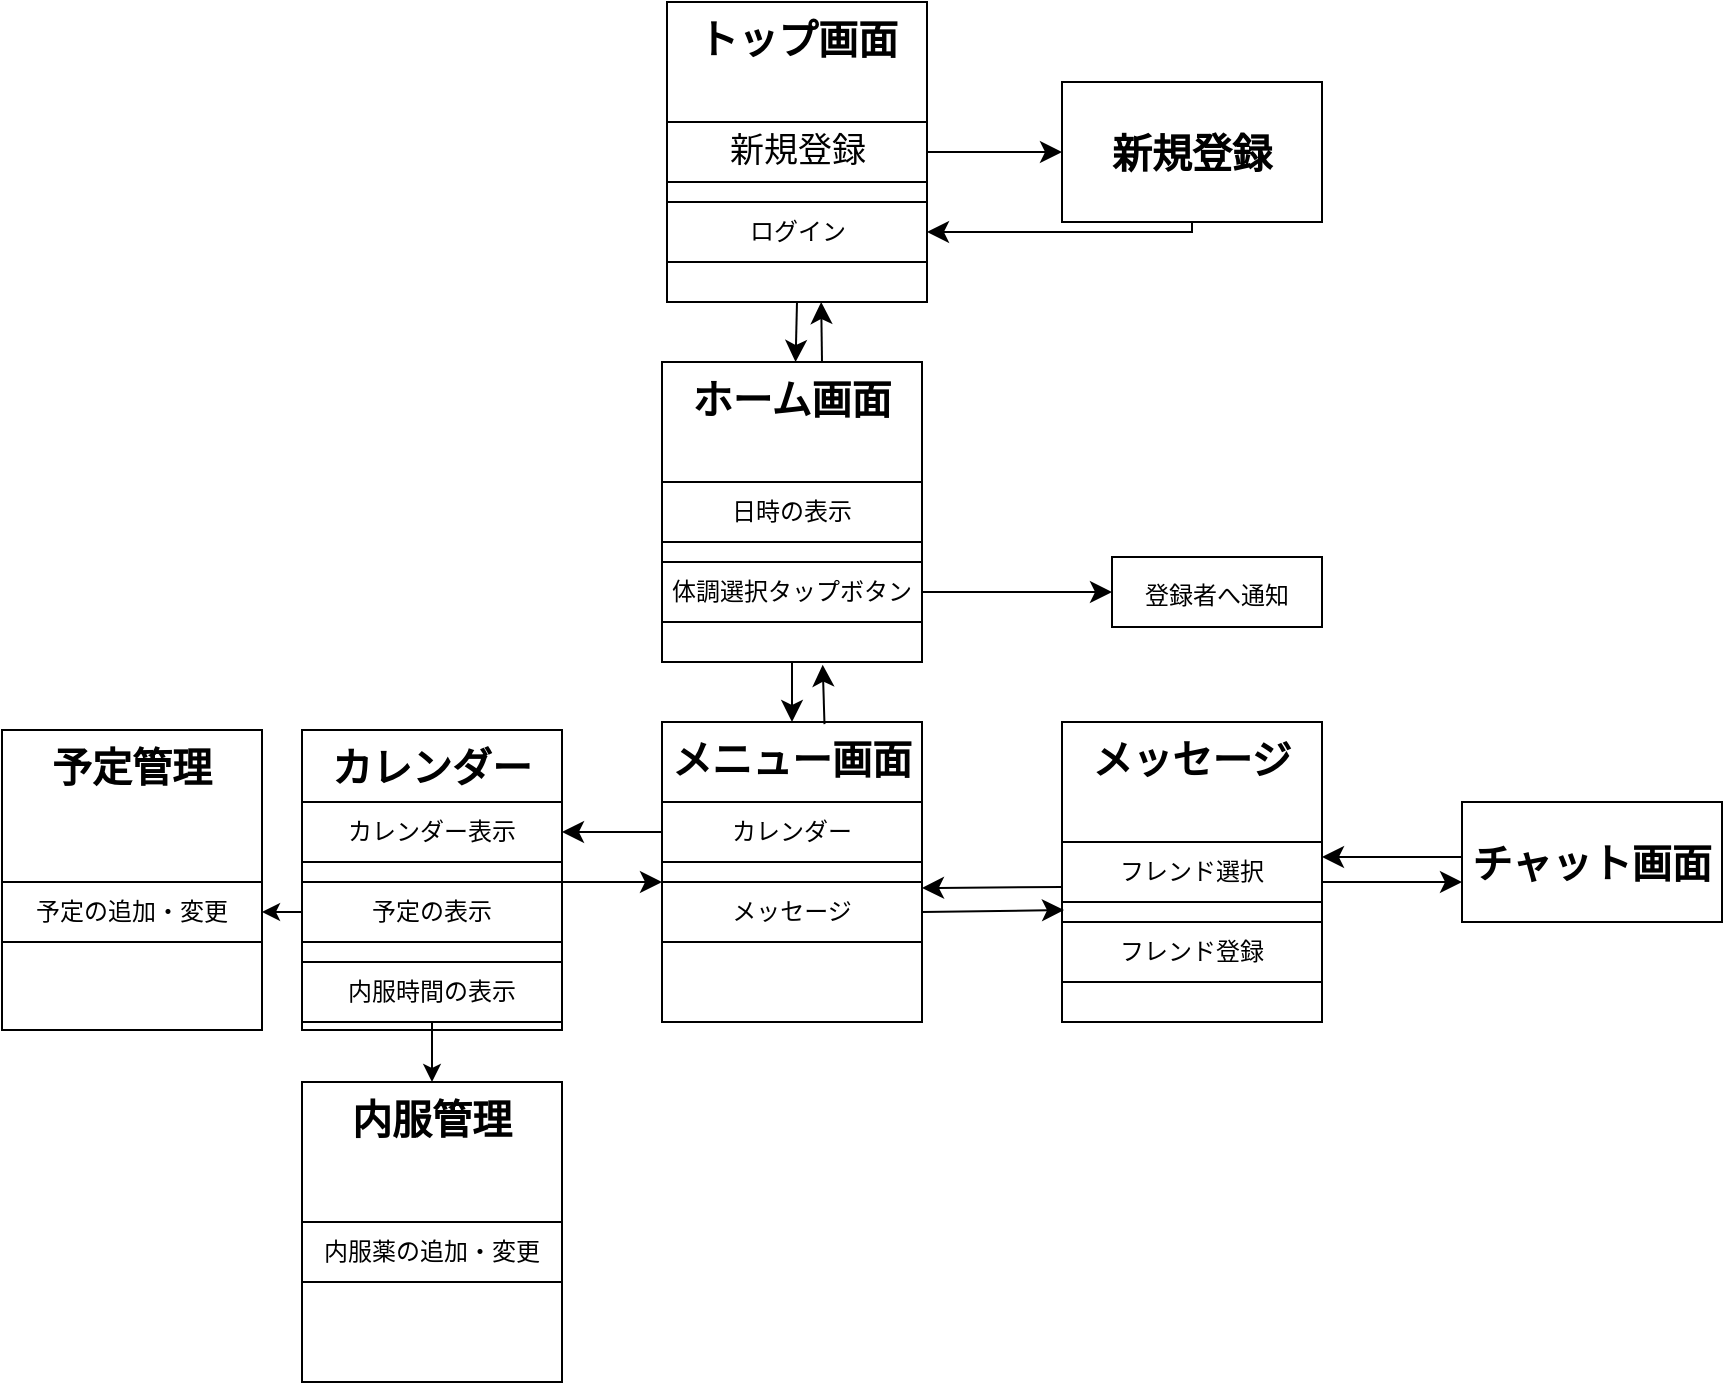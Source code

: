 <mxfile version="22.1.20" type="github">
  <diagram name="ページ1" id="Q2Ya9xMUk2xHWxwP_7T7">
    <mxGraphModel dx="1050" dy="557" grid="1" gridSize="10" guides="1" tooltips="1" connect="1" arrows="1" fold="1" page="1" pageScale="1" pageWidth="1169" pageHeight="827" math="0" shadow="0">
      <root>
        <mxCell id="0" />
        <mxCell id="1" parent="0" />
        <mxCell id="wF62uJ5CvshdJTcdhQYN-43" value="&lt;b style=&quot;border-color: var(--border-color); font-size: 20px; text-align: justify;&quot;&gt;メッセージ&lt;/b&gt;" style="rounded=0;whiteSpace=wrap;html=1;fontSize=16;verticalAlign=top;" parent="1" vertex="1">
          <mxGeometry x="560" y="410" width="130" height="150" as="geometry" />
        </mxCell>
        <mxCell id="wF62uJ5CvshdJTcdhQYN-39" value="&lt;b style=&quot;border-color: var(--border-color); font-size: 20px; text-align: justify;&quot;&gt;カレンダー&lt;/b&gt;" style="rounded=0;whiteSpace=wrap;html=1;fontSize=16;verticalAlign=top;" parent="1" vertex="1">
          <mxGeometry x="180" y="414" width="130" height="150" as="geometry" />
        </mxCell>
        <mxCell id="wF62uJ5CvshdJTcdhQYN-40" value="&lt;b style=&quot;border-color: var(--border-color); font-size: 12px; text-align: justify; background-color: initial;&quot;&gt;&lt;font style=&quot;border-color: var(--border-color); font-size: 20px;&quot;&gt;メニュー画面&lt;/font&gt;&lt;/b&gt;" style="rounded=0;whiteSpace=wrap;html=1;fontSize=16;verticalAlign=top;" parent="1" vertex="1">
          <mxGeometry x="360" y="410" width="130" height="150" as="geometry" />
        </mxCell>
        <mxCell id="wF62uJ5CvshdJTcdhQYN-54" style="edgeStyle=none;curved=1;rounded=0;orthogonalLoop=1;jettySize=auto;html=1;exitX=0.5;exitY=1;exitDx=0;exitDy=0;fontSize=12;startSize=8;endSize=8;" parent="1" source="wF62uJ5CvshdJTcdhQYN-38" edge="1">
          <mxGeometry relative="1" as="geometry">
            <mxPoint x="425" y="410" as="targetPoint" />
          </mxGeometry>
        </mxCell>
        <mxCell id="wF62uJ5CvshdJTcdhQYN-38" value="&lt;b style=&quot;border-color: var(--border-color); font-size: 12px; text-align: justify; background-color: initial;&quot;&gt;&lt;font style=&quot;border-color: var(--border-color); font-size: 20px;&quot;&gt;ホーム画面&lt;/font&gt;&lt;/b&gt;" style="rounded=0;whiteSpace=wrap;html=1;fontSize=16;verticalAlign=top;" parent="1" vertex="1">
          <mxGeometry x="360" y="230" width="130" height="150" as="geometry" />
        </mxCell>
        <mxCell id="wF62uJ5CvshdJTcdhQYN-53" style="edgeStyle=none;curved=1;rounded=0;orthogonalLoop=1;jettySize=auto;html=1;exitX=0.5;exitY=1;exitDx=0;exitDy=0;fontSize=12;startSize=8;endSize=8;" parent="1" source="wF62uJ5CvshdJTcdhQYN-35" target="wF62uJ5CvshdJTcdhQYN-38" edge="1">
          <mxGeometry relative="1" as="geometry" />
        </mxCell>
        <mxCell id="wF62uJ5CvshdJTcdhQYN-35" value="&lt;b style=&quot;border-color: var(--border-color); font-size: 12px; text-align: justify; background-color: initial;&quot;&gt;&lt;font style=&quot;border-color: var(--border-color); font-size: 20px;&quot;&gt;トップ画面&lt;/font&gt;&lt;/b&gt;" style="rounded=0;whiteSpace=wrap;html=1;fontSize=16;verticalAlign=top;" parent="1" vertex="1">
          <mxGeometry x="362.5" y="50" width="130" height="150" as="geometry" />
        </mxCell>
        <mxCell id="W6s8UJVwXBzkDUXXLHak-12" value="日時の表示" style="rounded=0;whiteSpace=wrap;html=1;fillColor=#FFFFFF;strokeColor=#000000;" parent="1" vertex="1">
          <mxGeometry x="360" y="290" width="130" height="30" as="geometry" />
        </mxCell>
        <mxCell id="W6s8UJVwXBzkDUXXLHak-17" value="カレンダー表示" style="rounded=0;whiteSpace=wrap;html=1;fillColor=#FFFFFF;strokeColor=#000000;" parent="1" vertex="1">
          <mxGeometry x="180" y="450" width="130" height="30" as="geometry" />
        </mxCell>
        <mxCell id="W6s8UJVwXBzkDUXXLHak-19" value="メッセージ" style="rounded=0;whiteSpace=wrap;html=1;fillColor=#FFFFFF;strokeColor=#000000;" parent="1" vertex="1">
          <mxGeometry x="360" y="490" width="130" height="30" as="geometry" />
        </mxCell>
        <mxCell id="wF62uJ5CvshdJTcdhQYN-56" style="edgeStyle=none;curved=1;rounded=0;orthogonalLoop=1;jettySize=auto;html=1;exitX=1;exitY=0.5;exitDx=0;exitDy=0;entryX=0;entryY=0.5;entryDx=0;entryDy=0;fontSize=12;startSize=8;endSize=8;" parent="1" source="W6s8UJVwXBzkDUXXLHak-21" target="wF62uJ5CvshdJTcdhQYN-46" edge="1">
          <mxGeometry relative="1" as="geometry" />
        </mxCell>
        <mxCell id="W6s8UJVwXBzkDUXXLHak-21" value="体調選択タップボタン" style="rounded=0;whiteSpace=wrap;html=1;fillColor=#FFFFFF;strokeColor=#000000;" parent="1" vertex="1">
          <mxGeometry x="360" y="330" width="130" height="30" as="geometry" />
        </mxCell>
        <mxCell id="wF62uJ5CvshdJTcdhQYN-58" style="edgeStyle=none;curved=1;rounded=0;orthogonalLoop=1;jettySize=auto;html=1;exitX=0;exitY=0.5;exitDx=0;exitDy=0;entryX=1;entryY=0.5;entryDx=0;entryDy=0;fontSize=12;startSize=8;endSize=8;" parent="1" source="W6s8UJVwXBzkDUXXLHak-20" target="W6s8UJVwXBzkDUXXLHak-17" edge="1">
          <mxGeometry relative="1" as="geometry" />
        </mxCell>
        <mxCell id="W6s8UJVwXBzkDUXXLHak-20" value="カレンダー" style="rounded=0;whiteSpace=wrap;html=1;fillColor=#FFFFFF;strokeColor=#000000;" parent="1" vertex="1">
          <mxGeometry x="360" y="450" width="130" height="30" as="geometry" />
        </mxCell>
        <mxCell id="W6s8UJVwXBzkDUXXLHak-29" value="内服時間の表示" style="rounded=0;whiteSpace=wrap;html=1;fillColor=#FFFFFF;strokeColor=#000000;" parent="1" vertex="1">
          <mxGeometry x="180" y="530" width="130" height="30" as="geometry" />
        </mxCell>
        <mxCell id="W6s8UJVwXBzkDUXXLHak-30" value="予定の表示" style="rounded=0;whiteSpace=wrap;html=1;fillColor=#FFFFFF;strokeColor=#000000;" parent="1" vertex="1">
          <mxGeometry x="180" y="490" width="130" height="30" as="geometry" />
        </mxCell>
        <mxCell id="W6s8UJVwXBzkDUXXLHak-44" value="フレンド登録" style="rounded=0;whiteSpace=wrap;html=1;fillColor=#FFFFFF;strokeColor=#000000;" parent="1" vertex="1">
          <mxGeometry x="560" y="510" width="130" height="30" as="geometry" />
        </mxCell>
        <mxCell id="W6s8UJVwXBzkDUXXLHak-45" value="フレンド選択" style="rounded=0;whiteSpace=wrap;html=1;fillColor=#FFFFFF;strokeColor=#000000;" parent="1" vertex="1">
          <mxGeometry x="560" y="470" width="130" height="30" as="geometry" />
        </mxCell>
        <mxCell id="W6s8UJVwXBzkDUXXLHak-9" value="ログイン" style="rounded=0;whiteSpace=wrap;html=1;fillColor=#FFFFFF;strokeColor=#000000;" parent="1" vertex="1">
          <mxGeometry x="362.5" y="150" width="130" height="30" as="geometry" />
        </mxCell>
        <mxCell id="wF62uJ5CvshdJTcdhQYN-52" style="edgeStyle=none;curved=1;rounded=0;orthogonalLoop=1;jettySize=auto;html=1;exitX=1;exitY=0.5;exitDx=0;exitDy=0;fontSize=12;startSize=8;endSize=8;" parent="1" source="W6s8UJVwXBzkDUXXLHak-7" target="wF62uJ5CvshdJTcdhQYN-45" edge="1">
          <mxGeometry relative="1" as="geometry" />
        </mxCell>
        <mxCell id="W6s8UJVwXBzkDUXXLHak-7" value="&lt;span style=&quot;font-size: 17px;&quot;&gt;新規登録&lt;/span&gt;" style="rounded=0;whiteSpace=wrap;html=1;fillColor=#FFFFFF;strokeColor=#000000;" parent="1" vertex="1">
          <mxGeometry x="362.5" y="110" width="130" height="30" as="geometry" />
        </mxCell>
        <mxCell id="wF62uJ5CvshdJTcdhQYN-45" value="&lt;b style=&quot;border-color: var(--border-color); font-size: 12px; text-align: justify; background-color: initial;&quot;&gt;&lt;font style=&quot;border-color: var(--border-color); font-size: 20px;&quot;&gt;新規登録&lt;/font&gt;&lt;/b&gt;" style="rounded=0;whiteSpace=wrap;html=1;fontSize=16;fillColor=#FFFFFF;strokeColor=#000000;" parent="1" vertex="1">
          <mxGeometry x="560" y="90" width="130" height="70" as="geometry" />
        </mxCell>
        <mxCell id="wF62uJ5CvshdJTcdhQYN-46" value="&lt;span style=&quot;border-color: var(--border-color); text-align: justify; background-color: initial;&quot;&gt;&lt;font style=&quot;border-color: var(--border-color); font-size: 12px;&quot;&gt;登録者へ通知&lt;/font&gt;&lt;/span&gt;" style="rounded=0;whiteSpace=wrap;html=1;fontSize=16;fillColor=#FFFFFF;strokeColor=#000000;" parent="1" vertex="1">
          <mxGeometry x="585" y="327.5" width="105" height="35" as="geometry" />
        </mxCell>
        <mxCell id="wF62uJ5CvshdJTcdhQYN-57" style="edgeStyle=none;curved=1;rounded=0;orthogonalLoop=1;jettySize=auto;html=1;entryX=0.5;entryY=0;entryDx=0;entryDy=0;fontSize=12;startSize=8;endSize=8;" parent="1" source="wF62uJ5CvshdJTcdhQYN-40" target="wF62uJ5CvshdJTcdhQYN-40" edge="1">
          <mxGeometry relative="1" as="geometry" />
        </mxCell>
        <mxCell id="wF62uJ5CvshdJTcdhQYN-59" style="edgeStyle=none;curved=1;rounded=0;orthogonalLoop=1;jettySize=auto;html=1;exitX=1;exitY=0.5;exitDx=0;exitDy=0;fontSize=12;startSize=8;endSize=8;" parent="1" source="W6s8UJVwXBzkDUXXLHak-19" edge="1">
          <mxGeometry relative="1" as="geometry">
            <mxPoint x="561" y="504" as="targetPoint" />
          </mxGeometry>
        </mxCell>
        <mxCell id="wF62uJ5CvshdJTcdhQYN-62" style="edgeStyle=none;curved=1;rounded=0;orthogonalLoop=1;jettySize=auto;html=1;exitX=1;exitY=0.667;exitDx=0;exitDy=0;fontSize=12;startSize=8;endSize=8;exitPerimeter=0;" parent="1" source="W6s8UJVwXBzkDUXXLHak-45" edge="1">
          <mxGeometry relative="1" as="geometry">
            <mxPoint x="760" y="490" as="targetPoint" />
          </mxGeometry>
        </mxCell>
        <mxCell id="wF62uJ5CvshdJTcdhQYN-69" value="" style="endArrow=classic;html=1;rounded=0;fontSize=12;startSize=8;endSize=8;curved=1;exitX=0;exitY=0.25;exitDx=0;exitDy=0;entryX=1;entryY=0.25;entryDx=0;entryDy=0;" parent="1" target="W6s8UJVwXBzkDUXXLHak-45" edge="1">
          <mxGeometry width="50" height="50" relative="1" as="geometry">
            <mxPoint x="760" y="477.5" as="sourcePoint" />
            <mxPoint x="660" y="500" as="targetPoint" />
            <Array as="points" />
          </mxGeometry>
        </mxCell>
        <mxCell id="wF62uJ5CvshdJTcdhQYN-70" value="" style="endArrow=classic;html=1;rounded=0;fontSize=12;startSize=8;endSize=8;curved=1;exitX=0;exitY=0.75;exitDx=0;exitDy=0;" parent="1" source="W6s8UJVwXBzkDUXXLHak-45" edge="1">
          <mxGeometry width="50" height="50" relative="1" as="geometry">
            <mxPoint x="610" y="550" as="sourcePoint" />
            <mxPoint x="490" y="493" as="targetPoint" />
          </mxGeometry>
        </mxCell>
        <mxCell id="wF62uJ5CvshdJTcdhQYN-71" value="" style="endArrow=classic;html=1;rounded=0;fontSize=12;startSize=8;endSize=8;curved=1;exitX=1;exitY=0;exitDx=0;exitDy=0;" parent="1" source="W6s8UJVwXBzkDUXXLHak-30" edge="1">
          <mxGeometry width="50" height="50" relative="1" as="geometry">
            <mxPoint x="610" y="550" as="sourcePoint" />
            <mxPoint x="360" y="490" as="targetPoint" />
          </mxGeometry>
        </mxCell>
        <mxCell id="wF62uJ5CvshdJTcdhQYN-72" value="" style="endArrow=classic;html=1;rounded=0;fontSize=12;startSize=8;endSize=8;curved=1;exitX=0.625;exitY=0.007;exitDx=0;exitDy=0;exitPerimeter=0;entryX=0.618;entryY=1.009;entryDx=0;entryDy=0;entryPerimeter=0;" parent="1" source="wF62uJ5CvshdJTcdhQYN-40" target="wF62uJ5CvshdJTcdhQYN-38" edge="1">
          <mxGeometry width="50" height="50" relative="1" as="geometry">
            <mxPoint x="610" y="550" as="sourcePoint" />
            <mxPoint x="660" y="500" as="targetPoint" />
          </mxGeometry>
        </mxCell>
        <mxCell id="wF62uJ5CvshdJTcdhQYN-73" value="" style="endArrow=classic;html=1;rounded=0;fontSize=12;startSize=8;endSize=8;curved=1;entryX=0.593;entryY=1;entryDx=0;entryDy=0;entryPerimeter=0;" parent="1" target="wF62uJ5CvshdJTcdhQYN-35" edge="1">
          <mxGeometry width="50" height="50" relative="1" as="geometry">
            <mxPoint x="440" y="230" as="sourcePoint" />
            <mxPoint x="660" y="310" as="targetPoint" />
          </mxGeometry>
        </mxCell>
        <mxCell id="wF62uJ5CvshdJTcdhQYN-74" value="" style="endArrow=classic;html=1;rounded=0;fontSize=12;startSize=8;endSize=8;exitX=0.5;exitY=1;exitDx=0;exitDy=0;entryX=1;entryY=0.5;entryDx=0;entryDy=0;edgeStyle=orthogonalEdgeStyle;" parent="1" source="wF62uJ5CvshdJTcdhQYN-45" target="W6s8UJVwXBzkDUXXLHak-9" edge="1">
          <mxGeometry width="50" height="50" relative="1" as="geometry">
            <mxPoint x="610" y="360" as="sourcePoint" />
            <mxPoint x="660" y="310" as="targetPoint" />
            <Array as="points">
              <mxPoint x="625" y="165" />
            </Array>
          </mxGeometry>
        </mxCell>
        <mxCell id="KmbdM3Wqea-NaH2LksH6-3" value="&lt;div style=&quot;text-align: justify;&quot;&gt;&lt;span style=&quot;background-color: initial; font-size: 20px;&quot;&gt;&lt;b&gt;予定管理&lt;/b&gt;&lt;/span&gt;&lt;/div&gt;" style="rounded=0;whiteSpace=wrap;html=1;fontSize=16;verticalAlign=top;" vertex="1" parent="1">
          <mxGeometry x="30" y="414" width="130" height="150" as="geometry" />
        </mxCell>
        <mxCell id="KmbdM3Wqea-NaH2LksH6-4" value="&lt;div style=&quot;text-align: justify;&quot;&gt;&lt;span style=&quot;font-size: 20px;&quot;&gt;&lt;b&gt;内服管理&lt;/b&gt;&lt;/span&gt;&lt;/div&gt;" style="rounded=0;whiteSpace=wrap;html=1;fontSize=16;verticalAlign=top;" vertex="1" parent="1">
          <mxGeometry x="180" y="590" width="130" height="150" as="geometry" />
        </mxCell>
        <mxCell id="KmbdM3Wqea-NaH2LksH6-6" value="予定の追加・変更" style="rounded=0;whiteSpace=wrap;html=1;fillColor=#FFFFFF;strokeColor=#000000;" vertex="1" parent="1">
          <mxGeometry x="30" y="490" width="130" height="30" as="geometry" />
        </mxCell>
        <mxCell id="KmbdM3Wqea-NaH2LksH6-7" value="内服薬の追加・変更" style="rounded=0;whiteSpace=wrap;html=1;fillColor=#FFFFFF;strokeColor=#000000;" vertex="1" parent="1">
          <mxGeometry x="180" y="660" width="130" height="30" as="geometry" />
        </mxCell>
        <mxCell id="KmbdM3Wqea-NaH2LksH6-8" value="&lt;div style=&quot;text-align: justify;&quot;&gt;&lt;span style=&quot;background-color: initial; font-size: 20px;&quot;&gt;&lt;b&gt;チャット画面&lt;/b&gt;&lt;/span&gt;&lt;/div&gt;" style="rounded=0;whiteSpace=wrap;html=1;fontSize=16;verticalAlign=middle;" vertex="1" parent="1">
          <mxGeometry x="760" y="450" width="130" height="60" as="geometry" />
        </mxCell>
        <mxCell id="KmbdM3Wqea-NaH2LksH6-9" value="" style="endArrow=classic;html=1;rounded=0;entryX=1;entryY=0.5;entryDx=0;entryDy=0;exitX=0;exitY=0.5;exitDx=0;exitDy=0;" edge="1" parent="1" source="W6s8UJVwXBzkDUXXLHak-30" target="KmbdM3Wqea-NaH2LksH6-6">
          <mxGeometry width="50" height="50" relative="1" as="geometry">
            <mxPoint x="200" y="505" as="sourcePoint" />
            <mxPoint x="580" y="460" as="targetPoint" />
          </mxGeometry>
        </mxCell>
        <mxCell id="KmbdM3Wqea-NaH2LksH6-10" value="" style="endArrow=classic;html=1;rounded=0;exitX=0.5;exitY=1;exitDx=0;exitDy=0;entryX=0.5;entryY=0;entryDx=0;entryDy=0;" edge="1" parent="1" source="W6s8UJVwXBzkDUXXLHak-29" target="KmbdM3Wqea-NaH2LksH6-4">
          <mxGeometry width="50" height="50" relative="1" as="geometry">
            <mxPoint x="530" y="510" as="sourcePoint" />
            <mxPoint x="580" y="460" as="targetPoint" />
          </mxGeometry>
        </mxCell>
      </root>
    </mxGraphModel>
  </diagram>
</mxfile>
